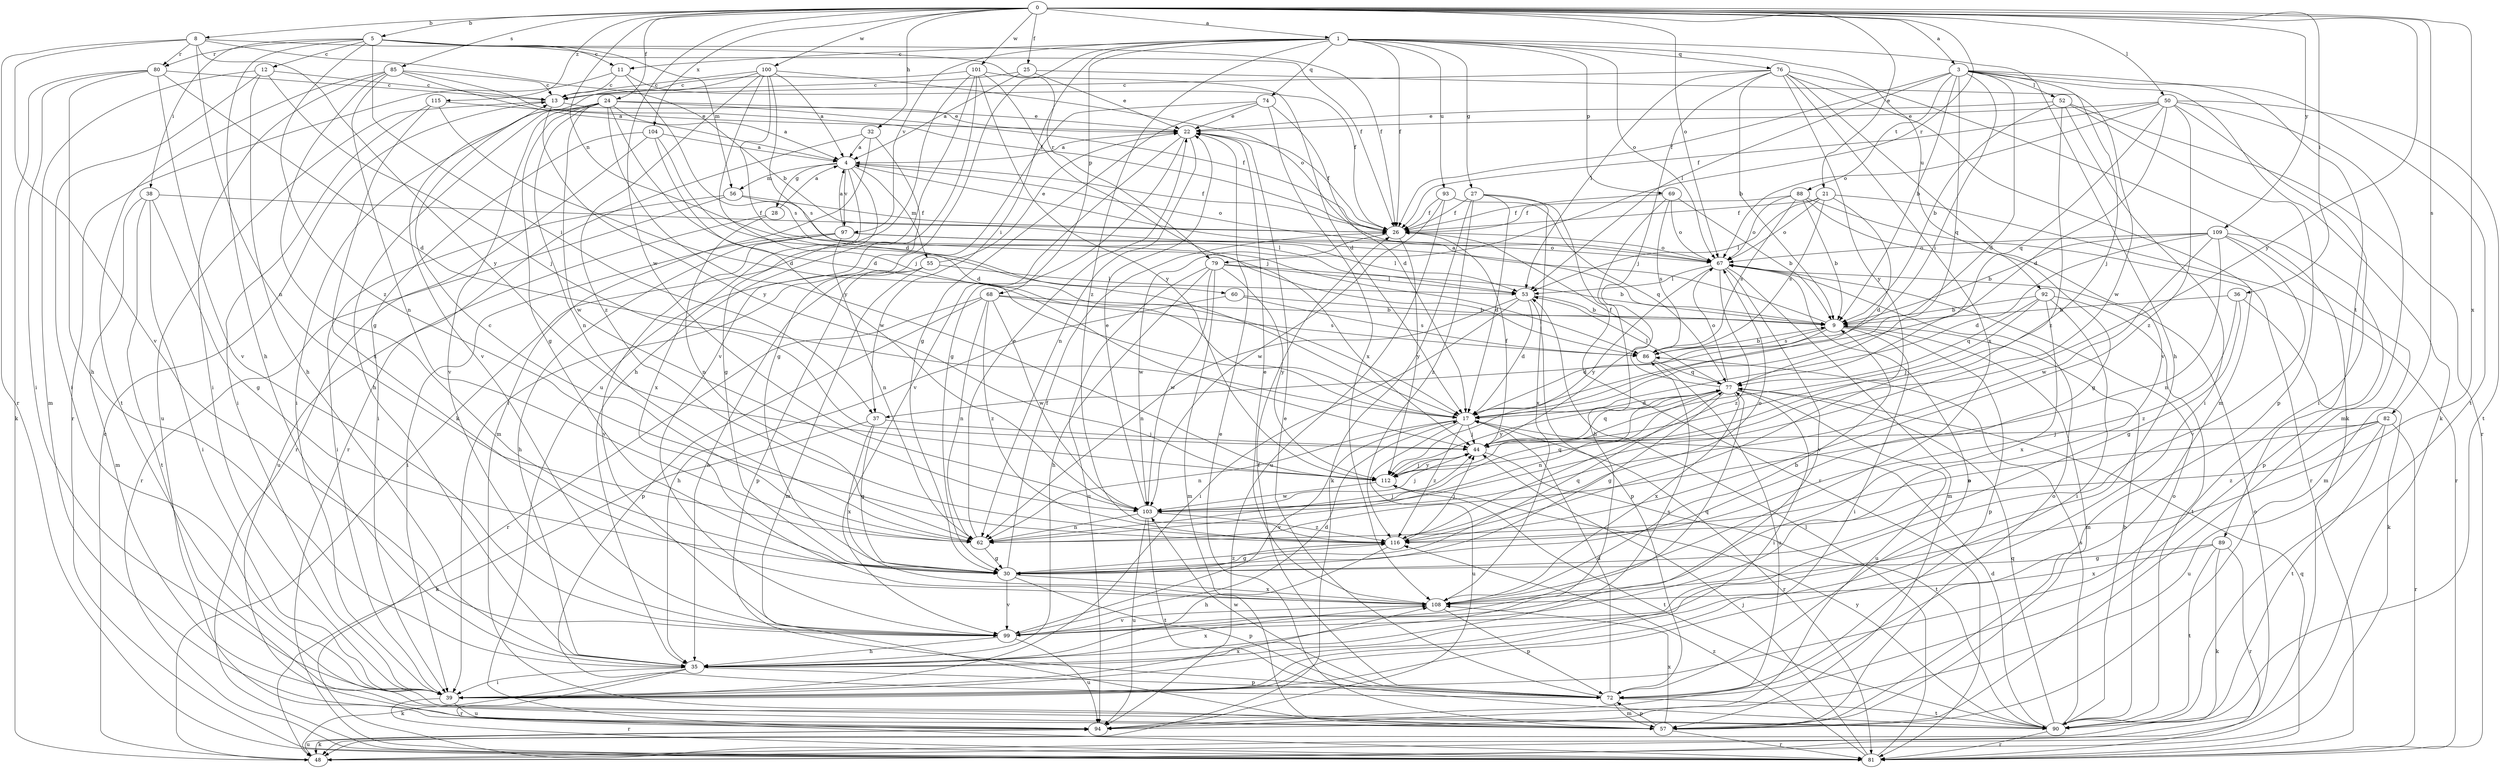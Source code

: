 strict digraph  {
0;
1;
3;
4;
5;
8;
9;
11;
12;
13;
17;
21;
22;
24;
25;
26;
27;
28;
30;
32;
35;
36;
37;
38;
39;
44;
48;
50;
52;
53;
55;
56;
57;
60;
62;
67;
68;
69;
72;
74;
76;
77;
79;
80;
81;
82;
85;
86;
88;
89;
90;
92;
93;
94;
97;
99;
100;
101;
103;
104;
108;
109;
112;
115;
116;
0 -> 1  [label=a];
0 -> 3  [label=a];
0 -> 5  [label=b];
0 -> 8  [label=b];
0 -> 21  [label=e];
0 -> 24  [label=f];
0 -> 25  [label=f];
0 -> 32  [label=h];
0 -> 36  [label=i];
0 -> 50  [label=l];
0 -> 60  [label=n];
0 -> 67  [label=o];
0 -> 79  [label=r];
0 -> 82  [label=s];
0 -> 85  [label=s];
0 -> 100  [label=w];
0 -> 101  [label=w];
0 -> 103  [label=w];
0 -> 104  [label=x];
0 -> 108  [label=x];
0 -> 109  [label=y];
0 -> 112  [label=y];
0 -> 115  [label=z];
1 -> 11  [label=c];
1 -> 26  [label=f];
1 -> 27  [label=g];
1 -> 35  [label=h];
1 -> 37  [label=i];
1 -> 67  [label=o];
1 -> 68  [label=p];
1 -> 69  [label=p];
1 -> 74  [label=q];
1 -> 76  [label=q];
1 -> 92  [label=u];
1 -> 93  [label=u];
1 -> 94  [label=u];
1 -> 97  [label=v];
1 -> 116  [label=z];
3 -> 9  [label=b];
3 -> 17  [label=d];
3 -> 26  [label=f];
3 -> 37  [label=i];
3 -> 44  [label=j];
3 -> 48  [label=k];
3 -> 52  [label=l];
3 -> 53  [label=l];
3 -> 77  [label=q];
3 -> 88  [label=t];
3 -> 89  [label=t];
3 -> 90  [label=t];
4 -> 26  [label=f];
4 -> 28  [label=g];
4 -> 30  [label=g];
4 -> 55  [label=m];
4 -> 56  [label=m];
4 -> 67  [label=o];
4 -> 97  [label=v];
4 -> 108  [label=x];
5 -> 11  [label=c];
5 -> 12  [label=c];
5 -> 26  [label=f];
5 -> 35  [label=h];
5 -> 37  [label=i];
5 -> 38  [label=i];
5 -> 56  [label=m];
5 -> 79  [label=r];
5 -> 80  [label=r];
5 -> 116  [label=z];
8 -> 9  [label=b];
8 -> 26  [label=f];
8 -> 62  [label=n];
8 -> 80  [label=r];
8 -> 81  [label=r];
8 -> 99  [label=v];
8 -> 112  [label=y];
9 -> 4  [label=a];
9 -> 17  [label=d];
9 -> 39  [label=i];
9 -> 57  [label=m];
9 -> 72  [label=p];
9 -> 86  [label=s];
11 -> 13  [label=c];
11 -> 26  [label=f];
11 -> 81  [label=r];
11 -> 86  [label=s];
12 -> 13  [label=c];
12 -> 35  [label=h];
12 -> 39  [label=i];
12 -> 44  [label=j];
12 -> 57  [label=m];
13 -> 22  [label=e];
13 -> 94  [label=u];
13 -> 112  [label=y];
17 -> 44  [label=j];
17 -> 62  [label=n];
17 -> 81  [label=r];
17 -> 94  [label=u];
17 -> 99  [label=v];
17 -> 116  [label=z];
21 -> 17  [label=d];
21 -> 26  [label=f];
21 -> 53  [label=l];
21 -> 67  [label=o];
21 -> 81  [label=r];
21 -> 86  [label=s];
22 -> 4  [label=a];
22 -> 26  [label=f];
22 -> 30  [label=g];
22 -> 62  [label=n];
22 -> 99  [label=v];
24 -> 4  [label=a];
24 -> 17  [label=d];
24 -> 22  [label=e];
24 -> 26  [label=f];
24 -> 30  [label=g];
24 -> 35  [label=h];
24 -> 39  [label=i];
24 -> 62  [label=n];
24 -> 99  [label=v];
24 -> 103  [label=w];
24 -> 112  [label=y];
25 -> 4  [label=a];
25 -> 13  [label=c];
25 -> 22  [label=e];
25 -> 103  [label=w];
26 -> 67  [label=o];
26 -> 103  [label=w];
26 -> 112  [label=y];
27 -> 17  [label=d];
27 -> 26  [label=f];
27 -> 48  [label=k];
27 -> 81  [label=r];
27 -> 108  [label=x];
27 -> 116  [label=z];
28 -> 4  [label=a];
28 -> 62  [label=n];
28 -> 94  [label=u];
30 -> 26  [label=f];
30 -> 72  [label=p];
30 -> 77  [label=q];
30 -> 99  [label=v];
30 -> 108  [label=x];
30 -> 116  [label=z];
32 -> 4  [label=a];
32 -> 30  [label=g];
32 -> 57  [label=m];
32 -> 81  [label=r];
35 -> 39  [label=i];
35 -> 48  [label=k];
35 -> 72  [label=p];
35 -> 81  [label=r];
35 -> 86  [label=s];
35 -> 108  [label=x];
36 -> 9  [label=b];
36 -> 30  [label=g];
36 -> 48  [label=k];
36 -> 116  [label=z];
37 -> 30  [label=g];
37 -> 44  [label=j];
37 -> 48  [label=k];
37 -> 108  [label=x];
38 -> 26  [label=f];
38 -> 30  [label=g];
38 -> 39  [label=i];
38 -> 57  [label=m];
38 -> 90  [label=t];
39 -> 81  [label=r];
39 -> 94  [label=u];
39 -> 108  [label=x];
44 -> 26  [label=f];
44 -> 77  [label=q];
44 -> 90  [label=t];
44 -> 112  [label=y];
48 -> 13  [label=c];
48 -> 67  [label=o];
48 -> 94  [label=u];
50 -> 17  [label=d];
50 -> 22  [label=e];
50 -> 26  [label=f];
50 -> 39  [label=i];
50 -> 57  [label=m];
50 -> 67  [label=o];
50 -> 77  [label=q];
50 -> 90  [label=t];
50 -> 116  [label=z];
52 -> 9  [label=b];
52 -> 22  [label=e];
52 -> 39  [label=i];
52 -> 72  [label=p];
52 -> 81  [label=r];
52 -> 116  [label=z];
53 -> 9  [label=b];
53 -> 17  [label=d];
53 -> 39  [label=i];
53 -> 62  [label=n];
53 -> 72  [label=p];
55 -> 22  [label=e];
55 -> 35  [label=h];
55 -> 53  [label=l];
55 -> 57  [label=m];
55 -> 72  [label=p];
56 -> 26  [label=f];
56 -> 39  [label=i];
56 -> 53  [label=l];
56 -> 81  [label=r];
57 -> 22  [label=e];
57 -> 67  [label=o];
57 -> 72  [label=p];
57 -> 81  [label=r];
57 -> 108  [label=x];
60 -> 9  [label=b];
60 -> 35  [label=h];
60 -> 86  [label=s];
62 -> 13  [label=c];
62 -> 22  [label=e];
62 -> 30  [label=g];
62 -> 44  [label=j];
67 -> 53  [label=l];
67 -> 57  [label=m];
67 -> 99  [label=v];
67 -> 112  [label=y];
67 -> 116  [label=z];
68 -> 9  [label=b];
68 -> 62  [label=n];
68 -> 72  [label=p];
68 -> 81  [label=r];
68 -> 86  [label=s];
68 -> 103  [label=w];
68 -> 116  [label=z];
69 -> 9  [label=b];
69 -> 26  [label=f];
69 -> 35  [label=h];
69 -> 67  [label=o];
69 -> 86  [label=s];
72 -> 17  [label=d];
72 -> 22  [label=e];
72 -> 26  [label=f];
72 -> 57  [label=m];
72 -> 67  [label=o];
72 -> 90  [label=t];
72 -> 103  [label=w];
74 -> 17  [label=d];
74 -> 22  [label=e];
74 -> 30  [label=g];
74 -> 39  [label=i];
74 -> 108  [label=x];
76 -> 9  [label=b];
76 -> 13  [label=c];
76 -> 44  [label=j];
76 -> 48  [label=k];
76 -> 53  [label=l];
76 -> 57  [label=m];
76 -> 99  [label=v];
76 -> 108  [label=x];
76 -> 112  [label=y];
77 -> 17  [label=d];
77 -> 26  [label=f];
77 -> 30  [label=g];
77 -> 39  [label=i];
77 -> 53  [label=l];
77 -> 62  [label=n];
77 -> 67  [label=o];
77 -> 94  [label=u];
77 -> 108  [label=x];
77 -> 112  [label=y];
79 -> 9  [label=b];
79 -> 35  [label=h];
79 -> 53  [label=l];
79 -> 57  [label=m];
79 -> 94  [label=u];
79 -> 103  [label=w];
79 -> 112  [label=y];
80 -> 13  [label=c];
80 -> 17  [label=d];
80 -> 35  [label=h];
80 -> 39  [label=i];
80 -> 48  [label=k];
80 -> 99  [label=v];
81 -> 44  [label=j];
81 -> 53  [label=l];
81 -> 77  [label=q];
81 -> 116  [label=z];
82 -> 44  [label=j];
82 -> 62  [label=n];
82 -> 81  [label=r];
82 -> 90  [label=t];
82 -> 94  [label=u];
82 -> 116  [label=z];
85 -> 4  [label=a];
85 -> 13  [label=c];
85 -> 26  [label=f];
85 -> 30  [label=g];
85 -> 39  [label=i];
85 -> 62  [label=n];
85 -> 90  [label=t];
86 -> 9  [label=b];
86 -> 77  [label=q];
86 -> 94  [label=u];
88 -> 9  [label=b];
88 -> 26  [label=f];
88 -> 30  [label=g];
88 -> 67  [label=o];
88 -> 81  [label=r];
88 -> 86  [label=s];
89 -> 30  [label=g];
89 -> 48  [label=k];
89 -> 81  [label=r];
89 -> 90  [label=t];
89 -> 108  [label=x];
90 -> 9  [label=b];
90 -> 17  [label=d];
90 -> 67  [label=o];
90 -> 77  [label=q];
90 -> 81  [label=r];
90 -> 86  [label=s];
90 -> 112  [label=y];
92 -> 9  [label=b];
92 -> 39  [label=i];
92 -> 44  [label=j];
92 -> 77  [label=q];
92 -> 90  [label=t];
92 -> 108  [label=x];
93 -> 26  [label=f];
93 -> 77  [label=q];
93 -> 94  [label=u];
93 -> 103  [label=w];
94 -> 48  [label=k];
97 -> 4  [label=a];
97 -> 35  [label=h];
97 -> 39  [label=i];
97 -> 53  [label=l];
97 -> 62  [label=n];
97 -> 67  [label=o];
97 -> 99  [label=v];
99 -> 17  [label=d];
99 -> 35  [label=h];
99 -> 77  [label=q];
99 -> 94  [label=u];
100 -> 4  [label=a];
100 -> 13  [label=c];
100 -> 17  [label=d];
100 -> 44  [label=j];
100 -> 67  [label=o];
100 -> 86  [label=s];
100 -> 99  [label=v];
100 -> 116  [label=z];
101 -> 13  [label=c];
101 -> 17  [label=d];
101 -> 35  [label=h];
101 -> 44  [label=j];
101 -> 48  [label=k];
101 -> 99  [label=v];
101 -> 112  [label=y];
103 -> 22  [label=e];
103 -> 44  [label=j];
103 -> 62  [label=n];
103 -> 77  [label=q];
103 -> 90  [label=t];
103 -> 94  [label=u];
103 -> 116  [label=z];
104 -> 4  [label=a];
104 -> 17  [label=d];
104 -> 39  [label=i];
104 -> 81  [label=r];
104 -> 103  [label=w];
108 -> 9  [label=b];
108 -> 22  [label=e];
108 -> 72  [label=p];
108 -> 99  [label=v];
109 -> 9  [label=b];
109 -> 17  [label=d];
109 -> 57  [label=m];
109 -> 62  [label=n];
109 -> 67  [label=o];
109 -> 72  [label=p];
109 -> 99  [label=v];
109 -> 103  [label=w];
112 -> 44  [label=j];
112 -> 90  [label=t];
112 -> 103  [label=w];
115 -> 17  [label=d];
115 -> 22  [label=e];
115 -> 39  [label=i];
115 -> 108  [label=x];
116 -> 30  [label=g];
116 -> 35  [label=h];
116 -> 44  [label=j];
116 -> 67  [label=o];
}
